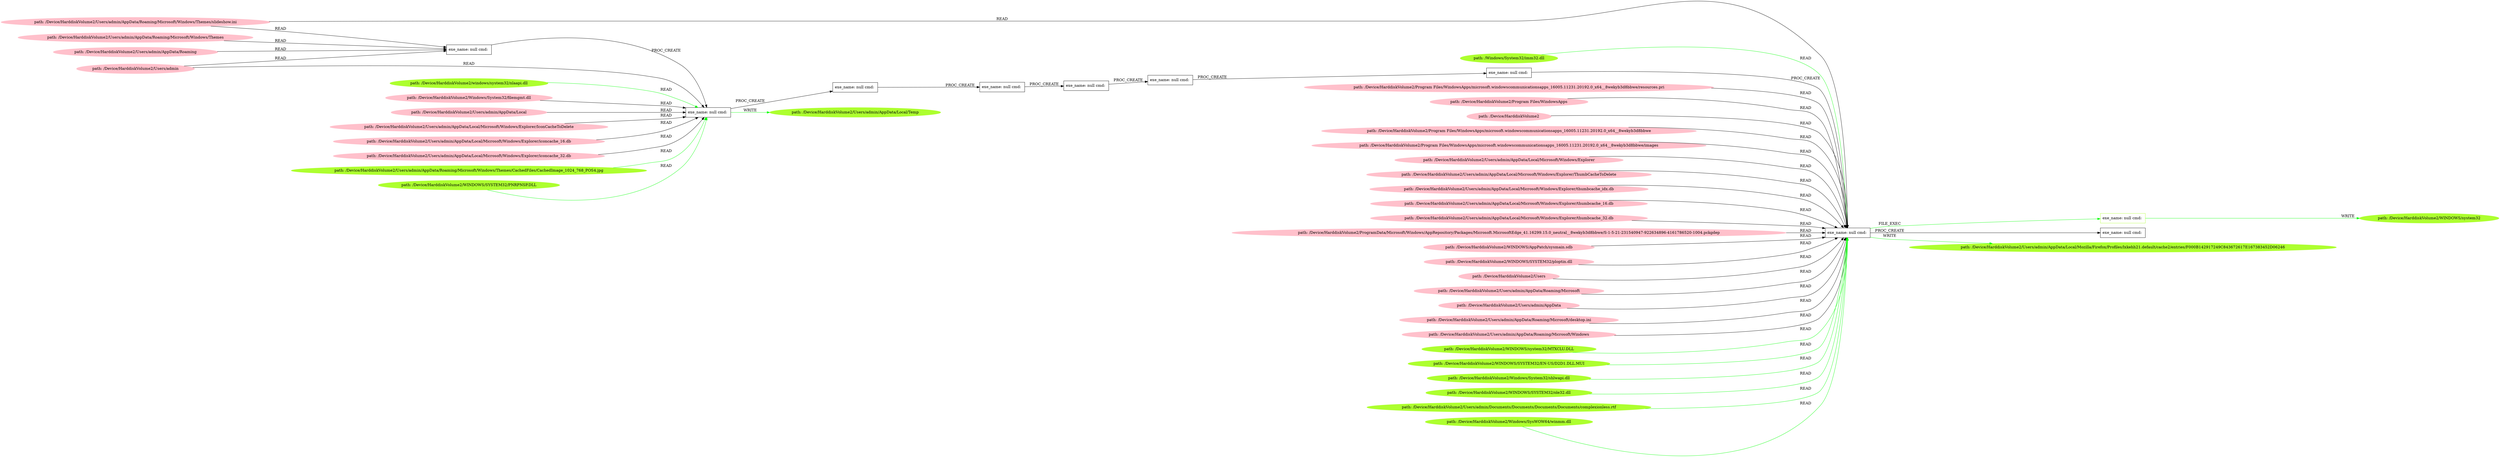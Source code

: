 digraph {
	rankdir=LR
	0 [label="exe_name: null cmd: " color=black shape=box style=solid]
	63 [label="exe_name: null cmd: " color=greenyellow shape=box style=solid]
	0 -> 63 [label=FILE_EXEC color=green]
	51 [label="path: /Device/HarddiskVolume2/Users/admin/AppData/Roaming/Microsoft/Windows/Themes" color=pink shape=oval style=filled]
	11 [label="exe_name: null cmd: " color=black shape=box style=solid]
	51 -> 11 [label=READ color=black]
	52 [label="path: /Device/HarddiskVolume2/Users/admin/AppData/Roaming" color=pink shape=oval style=filled]
	11 [label="exe_name: null cmd: " color=black shape=box style=solid]
	52 -> 11 [label=READ color=black]
	54 [label="path: /Device/HarddiskVolume2/Users/admin" color=pink shape=oval style=filled]
	11 [label="exe_name: null cmd: " color=black shape=box style=solid]
	54 -> 11 [label=READ color=black]
	46 [label="path: /Device/HarddiskVolume2/Users/admin/AppData/Roaming/Microsoft/Windows/Themes/slideshow.ini" color=pink shape=oval style=filled]
	11 [label="exe_name: null cmd: " color=black shape=box style=solid]
	46 -> 11 [label=READ color=black]
	60 [label="path: /Device/HarddiskVolume2/windows/system32/nlaapi.dll" color=greenyellow shape=oval style=filled]
	7 [label="exe_name: null cmd: " color=black shape=box style=solid]
	60 -> 7 [label=READ color=green]
	11 [label="exe_name: null cmd: " color=black shape=box style=solid]
	7 [label="exe_name: null cmd: " color=black shape=box style=solid]
	11 -> 7 [label=PROC_CREATE color=black]
	39 [label="path: /Device/HarddiskVolume2/Windows/System32/filemgmt.dll" color=pink shape=oval style=filled]
	7 [label="exe_name: null cmd: " color=black shape=box style=solid]
	39 -> 7 [label=READ color=black]
	45 [label="path: /Device/HarddiskVolume2/Users/admin/AppData/Local" color=pink shape=oval style=filled]
	7 [label="exe_name: null cmd: " color=black shape=box style=solid]
	45 -> 7 [label=READ color=black]
	54 [label="path: /Device/HarddiskVolume2/Users/admin" color=pink shape=oval style=filled]
	7 [label="exe_name: null cmd: " color=black shape=box style=solid]
	54 -> 7 [label=READ color=black]
	13 [label="path: /Device/HarddiskVolume2/Users/admin/AppData/Local/Microsoft/Windows/Explorer/IconCacheToDelete" color=pink shape=oval style=filled]
	7 [label="exe_name: null cmd: " color=black shape=box style=solid]
	13 -> 7 [label=READ color=black]
	43 [label="path: /Device/HarddiskVolume2/Users/admin/AppData/Local/Microsoft/Windows/Explorer/iconcache_16.db" color=pink shape=oval style=filled]
	7 [label="exe_name: null cmd: " color=black shape=box style=solid]
	43 -> 7 [label=READ color=black]
	16 [label="path: /Device/HarddiskVolume2/Users/admin/AppData/Local/Microsoft/Windows/Explorer/iconcache_32.db" color=pink shape=oval style=filled]
	7 [label="exe_name: null cmd: " color=black shape=box style=solid]
	16 -> 7 [label=READ color=black]
	61 [label="path: /Device/HarddiskVolume2/Users/admin/AppData/Roaming/Microsoft/Windows/Themes/CachedFiles/CachedImage_1024_768_POS4.jpg" color=greenyellow shape=oval style=filled]
	7 [label="exe_name: null cmd: " color=black shape=box style=solid]
	61 -> 7 [label=READ color=green]
	62 [label="path: /Windows/System32/imm32.dll" color=greenyellow shape=oval style=filled]
	0 [label="exe_name: null cmd: " color=black shape=box style=solid]
	62 -> 0 [label=READ color=green]
	7 [label="exe_name: null cmd: " color=black shape=box style=solid]
	4 [label="exe_name: null cmd: " color=black shape=box style=solid]
	7 -> 4 [label=PROC_CREATE color=black]
	4 [label="exe_name: null cmd: " color=black shape=box style=solid]
	42 [label="exe_name: null cmd: " color=black shape=box style=solid]
	4 -> 42 [label=PROC_CREATE color=black]
	42 [label="exe_name: null cmd: " color=black shape=box style=solid]
	38 [label="exe_name: null cmd: " color=black shape=box style=solid]
	42 -> 38 [label=PROC_CREATE color=black]
	38 [label="exe_name: null cmd: " color=black shape=box style=solid]
	36 [label="exe_name: null cmd: " color=black shape=box style=solid]
	38 -> 36 [label=PROC_CREATE color=black]
	36 [label="exe_name: null cmd: " color=black shape=box style=solid]
	30 [label="exe_name: null cmd: " color=black shape=box style=solid]
	36 -> 30 [label=PROC_CREATE color=black]
	30 [label="exe_name: null cmd: " color=black shape=box style=solid]
	0 [label="exe_name: null cmd: " color=black shape=box style=solid]
	30 -> 0 [label=PROC_CREATE color=black]
	5 [label="path: /Device/HarddiskVolume2/Program Files/WindowsApps/microsoft.windowscommunicationsapps_16005.11231.20192.0_x64__8wekyb3d8bbwe/resources.pri" color=pink shape=oval style=filled]
	0 [label="exe_name: null cmd: " color=black shape=box style=solid]
	5 -> 0 [label=READ color=black]
	12 [label="path: /Device/HarddiskVolume2/Program Files/WindowsApps" color=pink shape=oval style=filled]
	0 [label="exe_name: null cmd: " color=black shape=box style=solid]
	12 -> 0 [label=READ color=black]
	14 [label="path: /Device/HarddiskVolume2" color=pink shape=oval style=filled]
	0 [label="exe_name: null cmd: " color=black shape=box style=solid]
	14 -> 0 [label=READ color=black]
	32 [label="path: /Device/HarddiskVolume2/Program Files/WindowsApps/microsoft.windowscommunicationsapps_16005.11231.20192.0_x64__8wekyb3d8bbwe" color=pink shape=oval style=filled]
	0 [label="exe_name: null cmd: " color=black shape=box style=solid]
	32 -> 0 [label=READ color=black]
	3 [label="path: /Device/HarddiskVolume2/Program Files/WindowsApps/microsoft.windowscommunicationsapps_16005.11231.20192.0_x64__8wekyb3d8bbwe/images" color=pink shape=oval style=filled]
	0 [label="exe_name: null cmd: " color=black shape=box style=solid]
	3 -> 0 [label=READ color=black]
	48 [label="path: /Device/HarddiskVolume2/Users/admin/AppData/Local/Microsoft/Windows/Explorer" color=pink shape=oval style=filled]
	0 [label="exe_name: null cmd: " color=black shape=box style=solid]
	48 -> 0 [label=READ color=black]
	10 [label="path: /Device/HarddiskVolume2/Users/admin/AppData/Local/Microsoft/Windows/Explorer/ThumbCacheToDelete" color=pink shape=oval style=filled]
	0 [label="exe_name: null cmd: " color=black shape=box style=solid]
	10 -> 0 [label=READ color=black]
	17 [label="path: /Device/HarddiskVolume2/Users/admin/AppData/Local/Microsoft/Windows/Explorer/thumbcache_idx.db" color=pink shape=oval style=filled]
	0 [label="exe_name: null cmd: " color=black shape=box style=solid]
	17 -> 0 [label=READ color=black]
	26 [label="path: /Device/HarddiskVolume2/Users/admin/AppData/Local/Microsoft/Windows/Explorer/thumbcache_16.db" color=pink shape=oval style=filled]
	0 [label="exe_name: null cmd: " color=black shape=box style=solid]
	26 -> 0 [label=READ color=black]
	22 [label="path: /Device/HarddiskVolume2/Users/admin/AppData/Local/Microsoft/Windows/Explorer/thumbcache_32.db" color=pink shape=oval style=filled]
	0 [label="exe_name: null cmd: " color=black shape=box style=solid]
	22 -> 0 [label=READ color=black]
	29 [label="path: /Device/HarddiskVolume2/ProgramData/Microsoft/Windows/AppRepository/Packages/Microsoft.MicrosoftEdge_41.16299.15.0_neutral__8wekyb3d8bbwe/S-1-5-21-231540947-922634896-4161786520-1004.pckgdep" color=pink shape=oval style=filled]
	0 [label="exe_name: null cmd: " color=black shape=box style=solid]
	29 -> 0 [label=READ color=black]
	41 [label="path: /Device/HarddiskVolume2/WINDOWS/AppPatch/sysmain.sdb" color=pink shape=oval style=filled]
	0 [label="exe_name: null cmd: " color=black shape=box style=solid]
	41 -> 0 [label=READ color=black]
	19 [label="path: /Device/HarddiskVolume2/WINDOWS/SYSTEM32/ploptin.dll" color=pink shape=oval style=filled]
	0 [label="exe_name: null cmd: " color=black shape=box style=solid]
	19 -> 0 [label=READ color=black]
	46 [label="path: /Device/HarddiskVolume2/Users/admin/AppData/Roaming/Microsoft/Windows/Themes/slideshow.ini" color=pink shape=oval style=filled]
	0 [label="exe_name: null cmd: " color=black shape=box style=solid]
	46 -> 0 [label=READ color=black]
	28 [label="path: /Device/HarddiskVolume2/Users" color=pink shape=oval style=filled]
	0 [label="exe_name: null cmd: " color=black shape=box style=solid]
	28 -> 0 [label=READ color=black]
	24 [label="path: /Device/HarddiskVolume2/Users/admin/AppData/Roaming/Microsoft" color=pink shape=oval style=filled]
	0 [label="exe_name: null cmd: " color=black shape=box style=solid]
	24 -> 0 [label=READ color=black]
	18 [label="path: /Device/HarddiskVolume2/Users/admin/AppData" color=pink shape=oval style=filled]
	0 [label="exe_name: null cmd: " color=black shape=box style=solid]
	18 -> 0 [label=READ color=black]
	6 [label="path: /Device/HarddiskVolume2/Users/admin/AppData/Roaming/Microsoft/desktop.ini" color=pink shape=oval style=filled]
	0 [label="exe_name: null cmd: " color=black shape=box style=solid]
	6 -> 0 [label=READ color=black]
	9 [label="path: /Device/HarddiskVolume2/Users/admin/AppData/Roaming/Microsoft/Windows" color=pink shape=oval style=filled]
	0 [label="exe_name: null cmd: " color=black shape=box style=solid]
	9 -> 0 [label=READ color=black]
	0 [label="exe_name: null cmd: " color=black shape=box style=solid]
	1 [label="exe_name: null cmd: " color=black shape=box style=solid]
	0 -> 1 [label=PROC_CREATE color=black]
	70 [label="path: /Device/HarddiskVolume2/WINDOWS/system32/MTXCLU.DLL" color=greenyellow shape=oval style=filled]
	0 [label="exe_name: null cmd: " color=black shape=box style=solid]
	70 -> 0 [label=READ color=green]
	66 [label="path: /Device/HarddiskVolume2/WINDOWS/SYSTEM32/EN-US/D2D1.DLL.MUI" color=greenyellow shape=oval style=filled]
	0 [label="exe_name: null cmd: " color=black shape=box style=solid]
	66 -> 0 [label=READ color=green]
	65 [label="path: /Device/HarddiskVolume2/Windows/System32/shlwapi.dll" color=greenyellow shape=oval style=filled]
	0 [label="exe_name: null cmd: " color=black shape=box style=solid]
	65 -> 0 [label=READ color=green]
	68 [label="path: /Device/HarddiskVolume2/WINDOWS/SYSTEM32/ole32.dll" color=greenyellow shape=oval style=filled]
	0 [label="exe_name: null cmd: " color=black shape=box style=solid]
	68 -> 0 [label=READ color=green]
	71 [label="path: /Device/HarddiskVolume2/Users/admin/Documents/Documents/Documents/Documents/complexionless.rtf" color=greenyellow shape=oval style=filled]
	0 [label="exe_name: null cmd: " color=black shape=box style=solid]
	71 -> 0 [label=READ color=green]
	7 [label="exe_name: null cmd: " color=black shape=box style=solid]
	59 [label="path: /Device/HarddiskVolume2/Users/admin/AppData/Local/Temp" color=greenyellow shape=oval style=filled]
	7 -> 59 [label=WRITE color=green]
	58 [label="path: /Device/HarddiskVolume2/WINDOWS/SYSTEM32/PNRPNSP.DLL" color=greenyellow shape=oval style=filled]
	7 [label="exe_name: null cmd: " color=black shape=box style=solid]
	58 -> 7 [label=READ color=green]
	63 [label="exe_name: null cmd: " color=greenyellow shape=box style=solid]
	64 [label="path: /Device/HarddiskVolume2/WINDOWS/system32" color=greenyellow shape=oval style=filled]
	63 -> 64 [label=WRITE color=green]
	69 [label="path: /Device/HarddiskVolume2/Windows/SysWOW64/winmm.dll" color=greenyellow shape=oval style=filled]
	0 [label="exe_name: null cmd: " color=black shape=box style=solid]
	69 -> 0 [label=READ color=green]
	0 [label="exe_name: null cmd: " color=black shape=box style=solid]
	67 [label="path: /Device/HarddiskVolume2/Users/admin/AppData/Local/Mozilla/Firefox/Profiles/lxkehh21.default/cache2/entries/F000B142917249C843672617E167383452D06246" color=greenyellow shape=oval style=filled]
	0 -> 67 [label=WRITE color=green]
}
